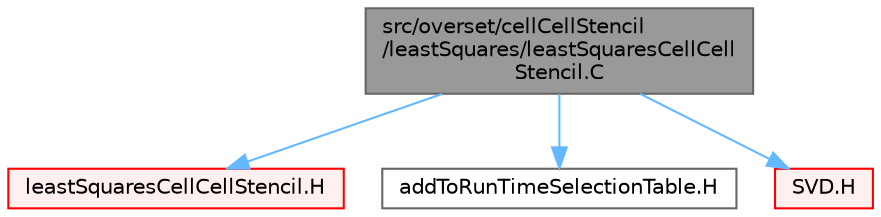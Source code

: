 digraph "src/overset/cellCellStencil/leastSquares/leastSquaresCellCellStencil.C"
{
 // LATEX_PDF_SIZE
  bgcolor="transparent";
  edge [fontname=Helvetica,fontsize=10,labelfontname=Helvetica,labelfontsize=10];
  node [fontname=Helvetica,fontsize=10,shape=box,height=0.2,width=0.4];
  Node1 [id="Node000001",label="src/overset/cellCellStencil\l/leastSquares/leastSquaresCellCell\lStencil.C",height=0.2,width=0.4,color="gray40", fillcolor="grey60", style="filled", fontcolor="black",tooltip=" "];
  Node1 -> Node2 [id="edge1_Node000001_Node000002",color="steelblue1",style="solid",tooltip=" "];
  Node2 [id="Node000002",label="leastSquaresCellCellStencil.H",height=0.2,width=0.4,color="red", fillcolor="#FFF0F0", style="filled",URL="$leastSquaresCellCellStencil_8H.html",tooltip=" "];
  Node1 -> Node408 [id="edge2_Node000001_Node000408",color="steelblue1",style="solid",tooltip=" "];
  Node408 [id="Node000408",label="addToRunTimeSelectionTable.H",height=0.2,width=0.4,color="grey40", fillcolor="white", style="filled",URL="$addToRunTimeSelectionTable_8H.html",tooltip="Macros for easy insertion into run-time selection tables."];
  Node1 -> Node409 [id="edge3_Node000001_Node000409",color="steelblue1",style="solid",tooltip=" "];
  Node409 [id="Node000409",label="SVD.H",height=0.2,width=0.4,color="red", fillcolor="#FFF0F0", style="filled",URL="$SVD_8H.html",tooltip=" "];
}
